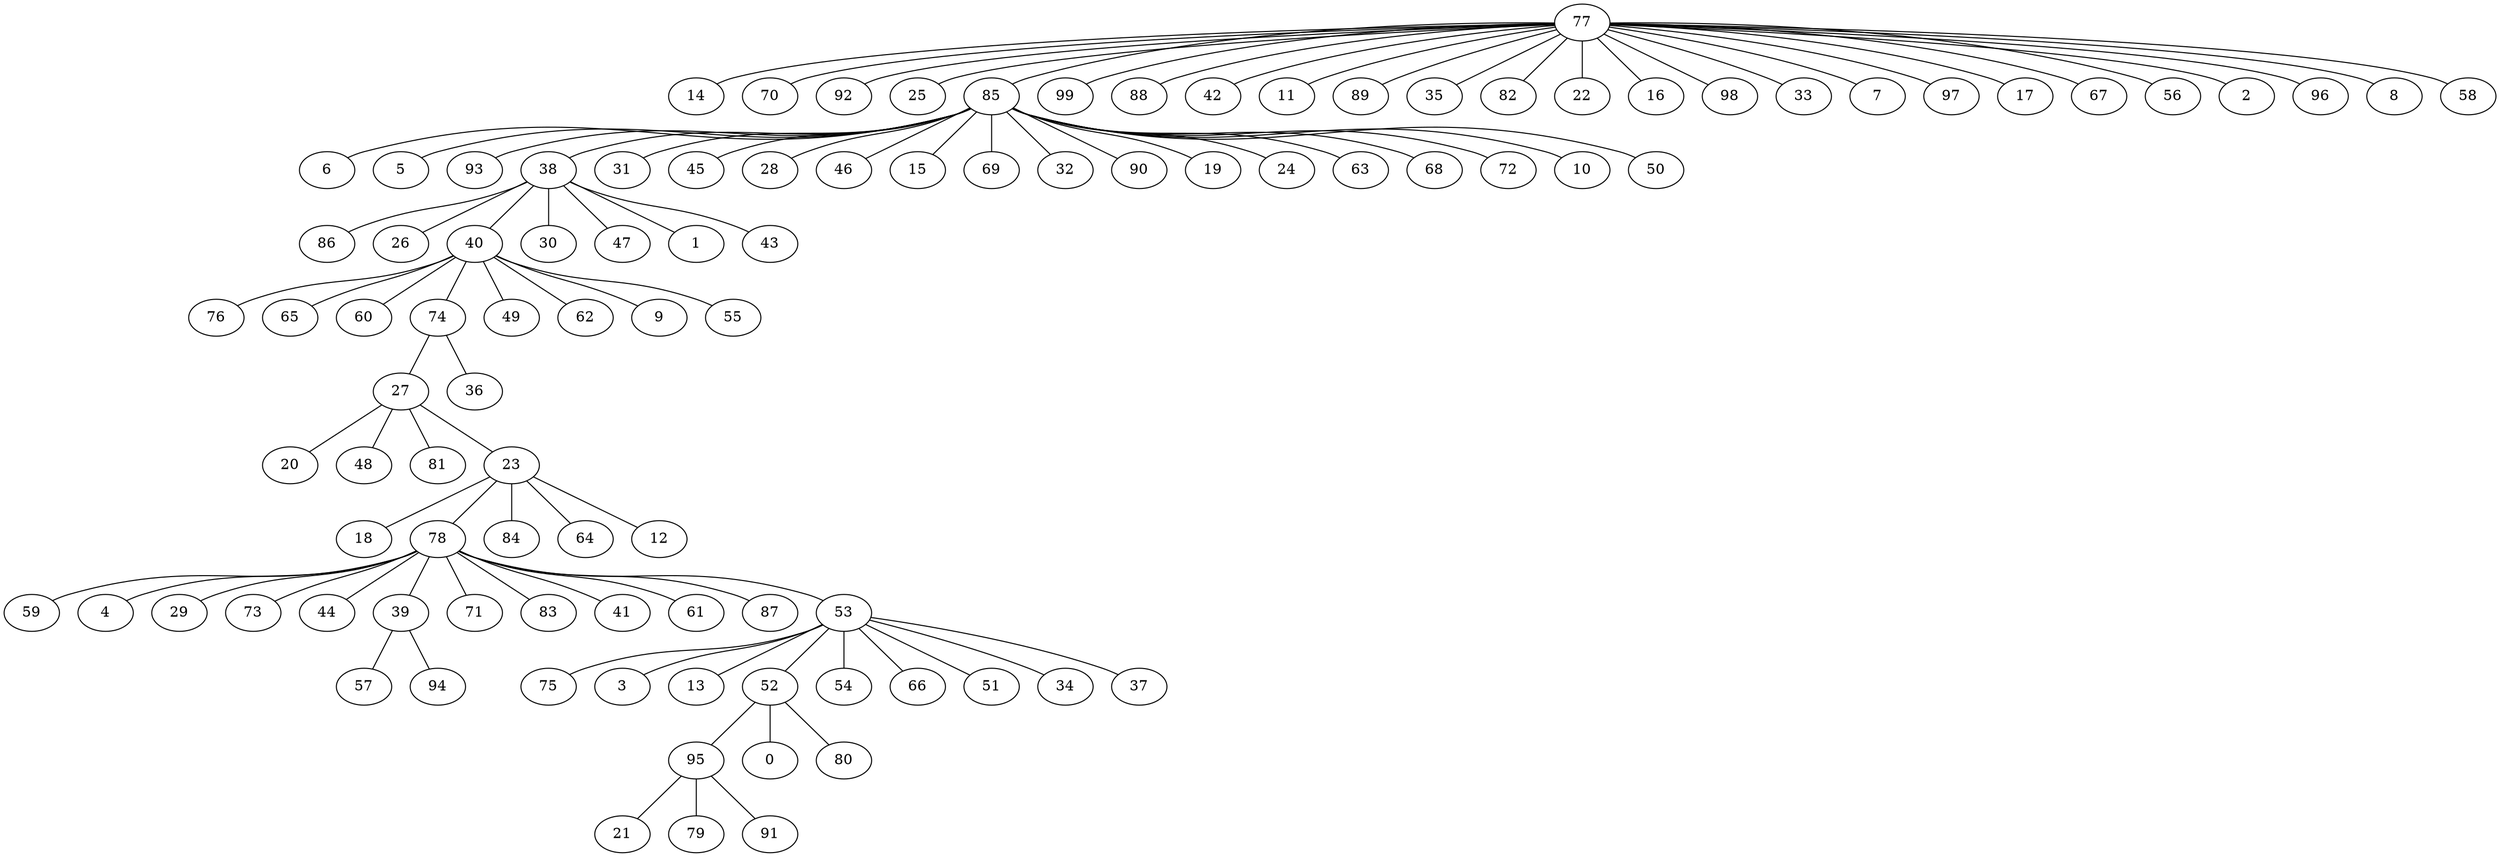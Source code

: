 graph G {
"76";
"59";
"65";
"86";
"6";
"14";
"70";
"5";
"75";
"92";
"25";
"60";
"93";
"85";
"38";
"26";
"40";
"99";
"21";
"74";
"3";
"4";
"13";
"30";
"29";
"31";
"45";
"49";
"88";
"47";
"42";
"28";
"18";
"27";
"78";
"73";
"52";
"54";
"11";
"89";
"95";
"84";
"44";
"39";
"46";
"36";
"77";
"15";
"35";
"82";
"66";
"57";
"1";
"71";
"69";
"32";
"20";
"0";
"90";
"48";
"22";
"16";
"19";
"51";
"94";
"24";
"98";
"34";
"83";
"43";
"63";
"33";
"80";
"68";
"79";
"7";
"97";
"17";
"67";
"64";
"41";
"72";
"61";
"12";
"37";
"81";
"62";
"10";
"87";
"56";
"2";
"9";
"96";
"91";
"55";
"53";
"23";
"8";
"58";
"50";
    "85" -- "68";
    "77" -- "67";
    "78" -- "4";
    "27" -- "20";
    "40" -- "55";
    "78" -- "41";
    "38" -- "26";
    "53" -- "37";
    "52" -- "0";
    "23" -- "78";
    "40" -- "76";
    "23" -- "64";
    "77" -- "98";
    "85" -- "15";
    "38" -- "30";
    "38" -- "43";
    "85" -- "32";
    "85" -- "24";
    "77" -- "56";
    "27" -- "81";
    "38" -- "47";
    "85" -- "50";
    "77" -- "89";
    "78" -- "71";
    "23" -- "12";
    "85" -- "19";
    "38" -- "86";
    "53" -- "51";
    "85" -- "28";
    "53" -- "54";
    "77" -- "17";
    "85" -- "45";
    "40" -- "60";
    "40" -- "49";
    "52" -- "80";
    "77" -- "97";
    "77" -- "82";
    "52" -- "95";
    "77" -- "70";
    "74" -- "36";
    "95" -- "21";
    "77" -- "14";
    "77" -- "7";
    "77" -- "16";
    "53" -- "75";
    "39" -- "57";
    "85" -- "93";
    "74" -- "27";
    "39" -- "94";
    "27" -- "48";
    "40" -- "74";
    "95" -- "91";
    "53" -- "34";
    "77" -- "35";
    "77" -- "85";
    "85" -- "10";
    "77" -- "33";
    "40" -- "62";
    "77" -- "2";
    "53" -- "13";
    "78" -- "59";
    "85" -- "46";
    "85" -- "90";
    "85" -- "31";
    "23" -- "18";
    "85" -- "69";
    "38" -- "1";
    "53" -- "3";
    "78" -- "29";
    "38" -- "40";
    "78" -- "53";
    "78" -- "44";
    "53" -- "66";
    "23" -- "84";
    "40" -- "65";
    "77" -- "92";
    "85" -- "6";
    "78" -- "83";
    "27" -- "23";
    "77" -- "8";
    "77" -- "96";
    "77" -- "58";
    "78" -- "73";
    "85" -- "5";
    "40" -- "9";
    "95" -- "79";
    "77" -- "99";
    "77" -- "22";
    "78" -- "39";
    "53" -- "52";
    "77" -- "25";
    "77" -- "11";
    "85" -- "72";
    "77" -- "42";
    "85" -- "38";
    "78" -- "61";
    "77" -- "88";
    "85" -- "63";
    "78" -- "87";
}
